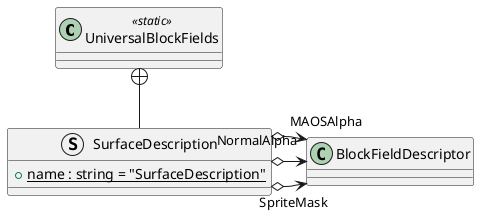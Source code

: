 @startuml
class UniversalBlockFields <<static>> {
}
struct SurfaceDescription {
    + {static} name : string = "SurfaceDescription"
}
UniversalBlockFields +-- SurfaceDescription
SurfaceDescription o-> "SpriteMask" BlockFieldDescriptor
SurfaceDescription o-> "NormalAlpha" BlockFieldDescriptor
SurfaceDescription o-> "MAOSAlpha" BlockFieldDescriptor
@enduml
